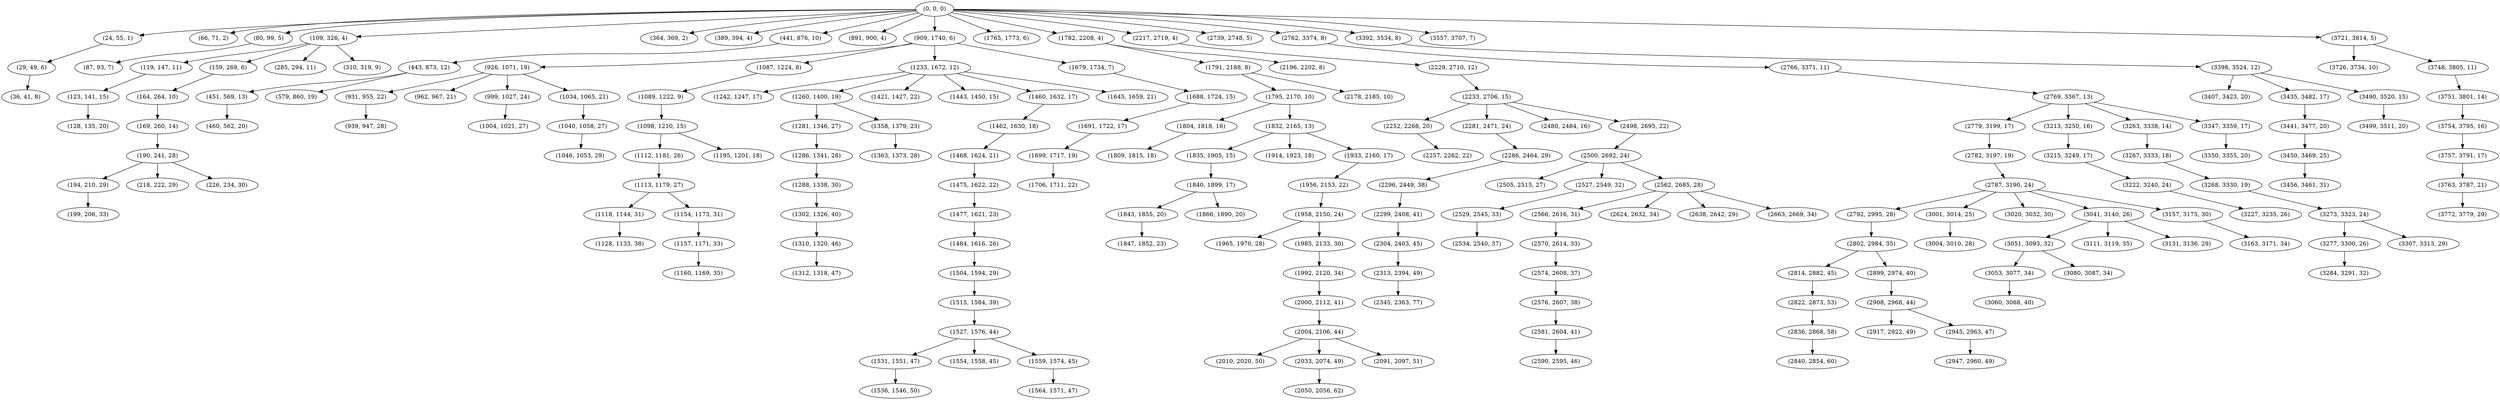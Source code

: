 digraph tree {
    "(0, 0, 0)";
    "(24, 55, 1)";
    "(29, 49, 6)";
    "(36, 41, 8)";
    "(66, 71, 2)";
    "(80, 99, 5)";
    "(87, 93, 7)";
    "(109, 326, 4)";
    "(119, 147, 11)";
    "(123, 141, 15)";
    "(128, 135, 20)";
    "(159, 269, 6)";
    "(164, 264, 10)";
    "(169, 260, 14)";
    "(190, 241, 28)";
    "(194, 210, 29)";
    "(199, 206, 33)";
    "(218, 222, 29)";
    "(226, 234, 30)";
    "(285, 294, 11)";
    "(310, 319, 9)";
    "(364, 369, 2)";
    "(389, 394, 4)";
    "(441, 876, 10)";
    "(443, 873, 12)";
    "(451, 569, 13)";
    "(460, 562, 20)";
    "(579, 860, 19)";
    "(891, 900, 4)";
    "(909, 1740, 6)";
    "(926, 1071, 19)";
    "(931, 955, 22)";
    "(939, 947, 28)";
    "(962, 967, 21)";
    "(999, 1027, 24)";
    "(1004, 1021, 27)";
    "(1034, 1065, 21)";
    "(1040, 1058, 27)";
    "(1046, 1053, 29)";
    "(1087, 1224, 8)";
    "(1089, 1222, 9)";
    "(1098, 1210, 15)";
    "(1112, 1181, 26)";
    "(1113, 1179, 27)";
    "(1118, 1144, 31)";
    "(1128, 1133, 38)";
    "(1154, 1173, 31)";
    "(1157, 1171, 33)";
    "(1160, 1169, 35)";
    "(1195, 1201, 18)";
    "(1233, 1672, 12)";
    "(1242, 1247, 17)";
    "(1260, 1400, 19)";
    "(1281, 1346, 27)";
    "(1286, 1341, 28)";
    "(1288, 1338, 30)";
    "(1302, 1326, 40)";
    "(1310, 1320, 46)";
    "(1312, 1318, 47)";
    "(1358, 1379, 23)";
    "(1363, 1373, 28)";
    "(1421, 1427, 22)";
    "(1443, 1450, 15)";
    "(1460, 1632, 17)";
    "(1462, 1630, 18)";
    "(1468, 1624, 21)";
    "(1475, 1622, 22)";
    "(1477, 1621, 23)";
    "(1484, 1616, 26)";
    "(1504, 1594, 29)";
    "(1515, 1584, 39)";
    "(1527, 1576, 44)";
    "(1531, 1551, 47)";
    "(1536, 1546, 50)";
    "(1554, 1558, 45)";
    "(1559, 1574, 45)";
    "(1564, 1571, 47)";
    "(1645, 1659, 21)";
    "(1679, 1734, 7)";
    "(1688, 1724, 15)";
    "(1691, 1722, 17)";
    "(1699, 1717, 19)";
    "(1706, 1711, 22)";
    "(1765, 1773, 6)";
    "(1782, 2208, 4)";
    "(1791, 2188, 8)";
    "(1795, 2170, 10)";
    "(1804, 1818, 16)";
    "(1809, 1815, 18)";
    "(1832, 2165, 13)";
    "(1835, 1905, 15)";
    "(1840, 1899, 17)";
    "(1843, 1855, 20)";
    "(1847, 1852, 23)";
    "(1866, 1890, 20)";
    "(1914, 1923, 18)";
    "(1933, 2160, 17)";
    "(1956, 2153, 22)";
    "(1958, 2150, 24)";
    "(1965, 1970, 28)";
    "(1985, 2133, 30)";
    "(1992, 2120, 34)";
    "(2000, 2112, 41)";
    "(2004, 2106, 44)";
    "(2010, 2020, 50)";
    "(2033, 2074, 49)";
    "(2050, 2056, 62)";
    "(2091, 2097, 51)";
    "(2178, 2185, 10)";
    "(2196, 2202, 8)";
    "(2217, 2719, 4)";
    "(2229, 2710, 12)";
    "(2233, 2706, 15)";
    "(2252, 2268, 20)";
    "(2257, 2262, 22)";
    "(2281, 2471, 24)";
    "(2286, 2464, 29)";
    "(2296, 2449, 38)";
    "(2299, 2408, 41)";
    "(2304, 2403, 45)";
    "(2313, 2394, 49)";
    "(2345, 2363, 77)";
    "(2480, 2484, 16)";
    "(2498, 2695, 22)";
    "(2500, 2692, 24)";
    "(2505, 2515, 27)";
    "(2527, 2549, 32)";
    "(2529, 2545, 33)";
    "(2534, 2540, 37)";
    "(2562, 2685, 28)";
    "(2566, 2616, 31)";
    "(2570, 2614, 33)";
    "(2574, 2608, 37)";
    "(2576, 2607, 38)";
    "(2581, 2604, 41)";
    "(2590, 2595, 46)";
    "(2624, 2632, 34)";
    "(2638, 2642, 29)";
    "(2663, 2669, 34)";
    "(2739, 2748, 5)";
    "(2762, 3374, 8)";
    "(2766, 3371, 11)";
    "(2769, 3367, 13)";
    "(2779, 3199, 17)";
    "(2782, 3197, 19)";
    "(2787, 3190, 24)";
    "(2792, 2995, 28)";
    "(2802, 2984, 35)";
    "(2814, 2882, 45)";
    "(2822, 2873, 53)";
    "(2836, 2868, 58)";
    "(2840, 2854, 60)";
    "(2899, 2974, 40)";
    "(2908, 2968, 44)";
    "(2917, 2922, 49)";
    "(2945, 2963, 47)";
    "(2947, 2960, 49)";
    "(3001, 3014, 25)";
    "(3004, 3010, 28)";
    "(3020, 3032, 30)";
    "(3041, 3140, 26)";
    "(3051, 3093, 32)";
    "(3053, 3077, 34)";
    "(3060, 3068, 40)";
    "(3080, 3087, 34)";
    "(3111, 3119, 35)";
    "(3131, 3136, 29)";
    "(3157, 3175, 30)";
    "(3163, 3171, 34)";
    "(3213, 3250, 16)";
    "(3215, 3249, 17)";
    "(3222, 3240, 24)";
    "(3227, 3235, 26)";
    "(3263, 3338, 14)";
    "(3267, 3333, 18)";
    "(3268, 3330, 19)";
    "(3273, 3323, 24)";
    "(3277, 3300, 26)";
    "(3284, 3291, 32)";
    "(3307, 3313, 29)";
    "(3347, 3359, 17)";
    "(3350, 3355, 20)";
    "(3392, 3534, 8)";
    "(3398, 3524, 12)";
    "(3407, 3423, 20)";
    "(3435, 3482, 17)";
    "(3441, 3477, 20)";
    "(3450, 3469, 25)";
    "(3456, 3461, 31)";
    "(3490, 3520, 15)";
    "(3499, 3511, 20)";
    "(3557, 3707, 7)";
    "(3721, 3814, 5)";
    "(3726, 3734, 10)";
    "(3748, 3805, 11)";
    "(3751, 3801, 14)";
    "(3754, 3795, 16)";
    "(3757, 3791, 17)";
    "(3763, 3787, 21)";
    "(3772, 3779, 29)";
    "(0, 0, 0)" -> "(24, 55, 1)";
    "(0, 0, 0)" -> "(66, 71, 2)";
    "(0, 0, 0)" -> "(80, 99, 5)";
    "(0, 0, 0)" -> "(109, 326, 4)";
    "(0, 0, 0)" -> "(364, 369, 2)";
    "(0, 0, 0)" -> "(389, 394, 4)";
    "(0, 0, 0)" -> "(441, 876, 10)";
    "(0, 0, 0)" -> "(891, 900, 4)";
    "(0, 0, 0)" -> "(909, 1740, 6)";
    "(0, 0, 0)" -> "(1765, 1773, 6)";
    "(0, 0, 0)" -> "(1782, 2208, 4)";
    "(0, 0, 0)" -> "(2217, 2719, 4)";
    "(0, 0, 0)" -> "(2739, 2748, 5)";
    "(0, 0, 0)" -> "(2762, 3374, 8)";
    "(0, 0, 0)" -> "(3392, 3534, 8)";
    "(0, 0, 0)" -> "(3557, 3707, 7)";
    "(0, 0, 0)" -> "(3721, 3814, 5)";
    "(24, 55, 1)" -> "(29, 49, 6)";
    "(29, 49, 6)" -> "(36, 41, 8)";
    "(80, 99, 5)" -> "(87, 93, 7)";
    "(109, 326, 4)" -> "(119, 147, 11)";
    "(109, 326, 4)" -> "(159, 269, 6)";
    "(109, 326, 4)" -> "(285, 294, 11)";
    "(109, 326, 4)" -> "(310, 319, 9)";
    "(119, 147, 11)" -> "(123, 141, 15)";
    "(123, 141, 15)" -> "(128, 135, 20)";
    "(159, 269, 6)" -> "(164, 264, 10)";
    "(164, 264, 10)" -> "(169, 260, 14)";
    "(169, 260, 14)" -> "(190, 241, 28)";
    "(190, 241, 28)" -> "(194, 210, 29)";
    "(190, 241, 28)" -> "(218, 222, 29)";
    "(190, 241, 28)" -> "(226, 234, 30)";
    "(194, 210, 29)" -> "(199, 206, 33)";
    "(441, 876, 10)" -> "(443, 873, 12)";
    "(443, 873, 12)" -> "(451, 569, 13)";
    "(443, 873, 12)" -> "(579, 860, 19)";
    "(451, 569, 13)" -> "(460, 562, 20)";
    "(909, 1740, 6)" -> "(926, 1071, 19)";
    "(909, 1740, 6)" -> "(1087, 1224, 8)";
    "(909, 1740, 6)" -> "(1233, 1672, 12)";
    "(909, 1740, 6)" -> "(1679, 1734, 7)";
    "(926, 1071, 19)" -> "(931, 955, 22)";
    "(926, 1071, 19)" -> "(962, 967, 21)";
    "(926, 1071, 19)" -> "(999, 1027, 24)";
    "(926, 1071, 19)" -> "(1034, 1065, 21)";
    "(931, 955, 22)" -> "(939, 947, 28)";
    "(999, 1027, 24)" -> "(1004, 1021, 27)";
    "(1034, 1065, 21)" -> "(1040, 1058, 27)";
    "(1040, 1058, 27)" -> "(1046, 1053, 29)";
    "(1087, 1224, 8)" -> "(1089, 1222, 9)";
    "(1089, 1222, 9)" -> "(1098, 1210, 15)";
    "(1098, 1210, 15)" -> "(1112, 1181, 26)";
    "(1098, 1210, 15)" -> "(1195, 1201, 18)";
    "(1112, 1181, 26)" -> "(1113, 1179, 27)";
    "(1113, 1179, 27)" -> "(1118, 1144, 31)";
    "(1113, 1179, 27)" -> "(1154, 1173, 31)";
    "(1118, 1144, 31)" -> "(1128, 1133, 38)";
    "(1154, 1173, 31)" -> "(1157, 1171, 33)";
    "(1157, 1171, 33)" -> "(1160, 1169, 35)";
    "(1233, 1672, 12)" -> "(1242, 1247, 17)";
    "(1233, 1672, 12)" -> "(1260, 1400, 19)";
    "(1233, 1672, 12)" -> "(1421, 1427, 22)";
    "(1233, 1672, 12)" -> "(1443, 1450, 15)";
    "(1233, 1672, 12)" -> "(1460, 1632, 17)";
    "(1233, 1672, 12)" -> "(1645, 1659, 21)";
    "(1260, 1400, 19)" -> "(1281, 1346, 27)";
    "(1260, 1400, 19)" -> "(1358, 1379, 23)";
    "(1281, 1346, 27)" -> "(1286, 1341, 28)";
    "(1286, 1341, 28)" -> "(1288, 1338, 30)";
    "(1288, 1338, 30)" -> "(1302, 1326, 40)";
    "(1302, 1326, 40)" -> "(1310, 1320, 46)";
    "(1310, 1320, 46)" -> "(1312, 1318, 47)";
    "(1358, 1379, 23)" -> "(1363, 1373, 28)";
    "(1460, 1632, 17)" -> "(1462, 1630, 18)";
    "(1462, 1630, 18)" -> "(1468, 1624, 21)";
    "(1468, 1624, 21)" -> "(1475, 1622, 22)";
    "(1475, 1622, 22)" -> "(1477, 1621, 23)";
    "(1477, 1621, 23)" -> "(1484, 1616, 26)";
    "(1484, 1616, 26)" -> "(1504, 1594, 29)";
    "(1504, 1594, 29)" -> "(1515, 1584, 39)";
    "(1515, 1584, 39)" -> "(1527, 1576, 44)";
    "(1527, 1576, 44)" -> "(1531, 1551, 47)";
    "(1527, 1576, 44)" -> "(1554, 1558, 45)";
    "(1527, 1576, 44)" -> "(1559, 1574, 45)";
    "(1531, 1551, 47)" -> "(1536, 1546, 50)";
    "(1559, 1574, 45)" -> "(1564, 1571, 47)";
    "(1679, 1734, 7)" -> "(1688, 1724, 15)";
    "(1688, 1724, 15)" -> "(1691, 1722, 17)";
    "(1691, 1722, 17)" -> "(1699, 1717, 19)";
    "(1699, 1717, 19)" -> "(1706, 1711, 22)";
    "(1782, 2208, 4)" -> "(1791, 2188, 8)";
    "(1782, 2208, 4)" -> "(2196, 2202, 8)";
    "(1791, 2188, 8)" -> "(1795, 2170, 10)";
    "(1791, 2188, 8)" -> "(2178, 2185, 10)";
    "(1795, 2170, 10)" -> "(1804, 1818, 16)";
    "(1795, 2170, 10)" -> "(1832, 2165, 13)";
    "(1804, 1818, 16)" -> "(1809, 1815, 18)";
    "(1832, 2165, 13)" -> "(1835, 1905, 15)";
    "(1832, 2165, 13)" -> "(1914, 1923, 18)";
    "(1832, 2165, 13)" -> "(1933, 2160, 17)";
    "(1835, 1905, 15)" -> "(1840, 1899, 17)";
    "(1840, 1899, 17)" -> "(1843, 1855, 20)";
    "(1840, 1899, 17)" -> "(1866, 1890, 20)";
    "(1843, 1855, 20)" -> "(1847, 1852, 23)";
    "(1933, 2160, 17)" -> "(1956, 2153, 22)";
    "(1956, 2153, 22)" -> "(1958, 2150, 24)";
    "(1958, 2150, 24)" -> "(1965, 1970, 28)";
    "(1958, 2150, 24)" -> "(1985, 2133, 30)";
    "(1985, 2133, 30)" -> "(1992, 2120, 34)";
    "(1992, 2120, 34)" -> "(2000, 2112, 41)";
    "(2000, 2112, 41)" -> "(2004, 2106, 44)";
    "(2004, 2106, 44)" -> "(2010, 2020, 50)";
    "(2004, 2106, 44)" -> "(2033, 2074, 49)";
    "(2004, 2106, 44)" -> "(2091, 2097, 51)";
    "(2033, 2074, 49)" -> "(2050, 2056, 62)";
    "(2217, 2719, 4)" -> "(2229, 2710, 12)";
    "(2229, 2710, 12)" -> "(2233, 2706, 15)";
    "(2233, 2706, 15)" -> "(2252, 2268, 20)";
    "(2233, 2706, 15)" -> "(2281, 2471, 24)";
    "(2233, 2706, 15)" -> "(2480, 2484, 16)";
    "(2233, 2706, 15)" -> "(2498, 2695, 22)";
    "(2252, 2268, 20)" -> "(2257, 2262, 22)";
    "(2281, 2471, 24)" -> "(2286, 2464, 29)";
    "(2286, 2464, 29)" -> "(2296, 2449, 38)";
    "(2296, 2449, 38)" -> "(2299, 2408, 41)";
    "(2299, 2408, 41)" -> "(2304, 2403, 45)";
    "(2304, 2403, 45)" -> "(2313, 2394, 49)";
    "(2313, 2394, 49)" -> "(2345, 2363, 77)";
    "(2498, 2695, 22)" -> "(2500, 2692, 24)";
    "(2500, 2692, 24)" -> "(2505, 2515, 27)";
    "(2500, 2692, 24)" -> "(2527, 2549, 32)";
    "(2500, 2692, 24)" -> "(2562, 2685, 28)";
    "(2527, 2549, 32)" -> "(2529, 2545, 33)";
    "(2529, 2545, 33)" -> "(2534, 2540, 37)";
    "(2562, 2685, 28)" -> "(2566, 2616, 31)";
    "(2562, 2685, 28)" -> "(2624, 2632, 34)";
    "(2562, 2685, 28)" -> "(2638, 2642, 29)";
    "(2562, 2685, 28)" -> "(2663, 2669, 34)";
    "(2566, 2616, 31)" -> "(2570, 2614, 33)";
    "(2570, 2614, 33)" -> "(2574, 2608, 37)";
    "(2574, 2608, 37)" -> "(2576, 2607, 38)";
    "(2576, 2607, 38)" -> "(2581, 2604, 41)";
    "(2581, 2604, 41)" -> "(2590, 2595, 46)";
    "(2762, 3374, 8)" -> "(2766, 3371, 11)";
    "(2766, 3371, 11)" -> "(2769, 3367, 13)";
    "(2769, 3367, 13)" -> "(2779, 3199, 17)";
    "(2769, 3367, 13)" -> "(3213, 3250, 16)";
    "(2769, 3367, 13)" -> "(3263, 3338, 14)";
    "(2769, 3367, 13)" -> "(3347, 3359, 17)";
    "(2779, 3199, 17)" -> "(2782, 3197, 19)";
    "(2782, 3197, 19)" -> "(2787, 3190, 24)";
    "(2787, 3190, 24)" -> "(2792, 2995, 28)";
    "(2787, 3190, 24)" -> "(3001, 3014, 25)";
    "(2787, 3190, 24)" -> "(3020, 3032, 30)";
    "(2787, 3190, 24)" -> "(3041, 3140, 26)";
    "(2787, 3190, 24)" -> "(3157, 3175, 30)";
    "(2792, 2995, 28)" -> "(2802, 2984, 35)";
    "(2802, 2984, 35)" -> "(2814, 2882, 45)";
    "(2802, 2984, 35)" -> "(2899, 2974, 40)";
    "(2814, 2882, 45)" -> "(2822, 2873, 53)";
    "(2822, 2873, 53)" -> "(2836, 2868, 58)";
    "(2836, 2868, 58)" -> "(2840, 2854, 60)";
    "(2899, 2974, 40)" -> "(2908, 2968, 44)";
    "(2908, 2968, 44)" -> "(2917, 2922, 49)";
    "(2908, 2968, 44)" -> "(2945, 2963, 47)";
    "(2945, 2963, 47)" -> "(2947, 2960, 49)";
    "(3001, 3014, 25)" -> "(3004, 3010, 28)";
    "(3041, 3140, 26)" -> "(3051, 3093, 32)";
    "(3041, 3140, 26)" -> "(3111, 3119, 35)";
    "(3041, 3140, 26)" -> "(3131, 3136, 29)";
    "(3051, 3093, 32)" -> "(3053, 3077, 34)";
    "(3051, 3093, 32)" -> "(3080, 3087, 34)";
    "(3053, 3077, 34)" -> "(3060, 3068, 40)";
    "(3157, 3175, 30)" -> "(3163, 3171, 34)";
    "(3213, 3250, 16)" -> "(3215, 3249, 17)";
    "(3215, 3249, 17)" -> "(3222, 3240, 24)";
    "(3222, 3240, 24)" -> "(3227, 3235, 26)";
    "(3263, 3338, 14)" -> "(3267, 3333, 18)";
    "(3267, 3333, 18)" -> "(3268, 3330, 19)";
    "(3268, 3330, 19)" -> "(3273, 3323, 24)";
    "(3273, 3323, 24)" -> "(3277, 3300, 26)";
    "(3273, 3323, 24)" -> "(3307, 3313, 29)";
    "(3277, 3300, 26)" -> "(3284, 3291, 32)";
    "(3347, 3359, 17)" -> "(3350, 3355, 20)";
    "(3392, 3534, 8)" -> "(3398, 3524, 12)";
    "(3398, 3524, 12)" -> "(3407, 3423, 20)";
    "(3398, 3524, 12)" -> "(3435, 3482, 17)";
    "(3398, 3524, 12)" -> "(3490, 3520, 15)";
    "(3435, 3482, 17)" -> "(3441, 3477, 20)";
    "(3441, 3477, 20)" -> "(3450, 3469, 25)";
    "(3450, 3469, 25)" -> "(3456, 3461, 31)";
    "(3490, 3520, 15)" -> "(3499, 3511, 20)";
    "(3721, 3814, 5)" -> "(3726, 3734, 10)";
    "(3721, 3814, 5)" -> "(3748, 3805, 11)";
    "(3748, 3805, 11)" -> "(3751, 3801, 14)";
    "(3751, 3801, 14)" -> "(3754, 3795, 16)";
    "(3754, 3795, 16)" -> "(3757, 3791, 17)";
    "(3757, 3791, 17)" -> "(3763, 3787, 21)";
    "(3763, 3787, 21)" -> "(3772, 3779, 29)";
}
